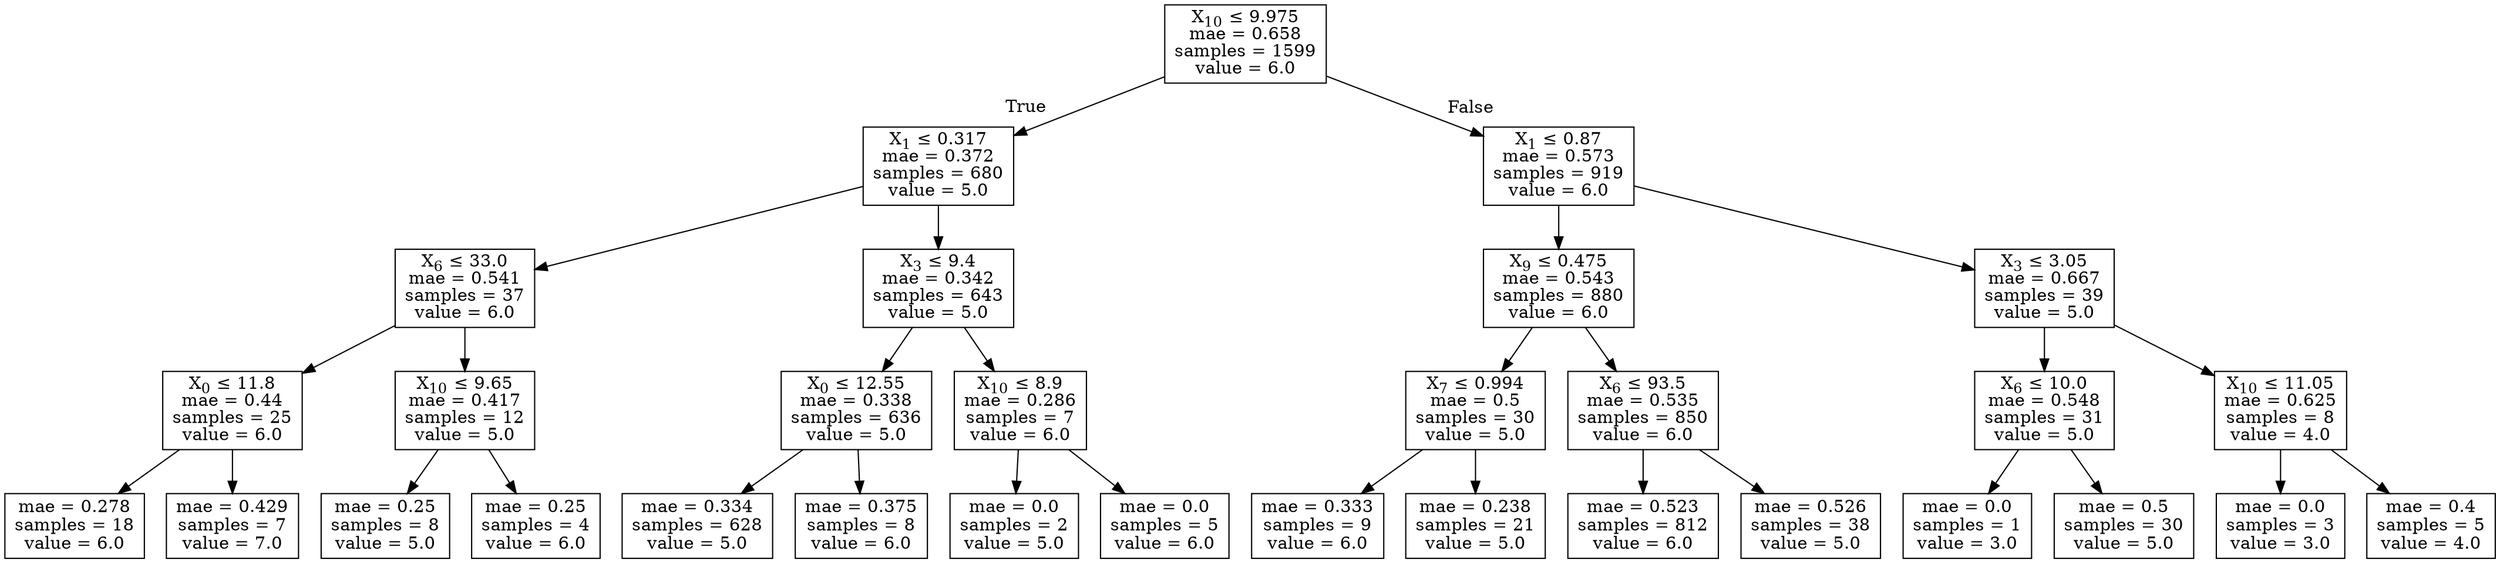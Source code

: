 digraph Tree {
node [shape=box] ;
0 [label=<X<SUB>10</SUB> &le; 9.975<br/>mae = 0.658<br/>samples = 1599<br/>value = 6.0>] ;
1 [label=<X<SUB>1</SUB> &le; 0.317<br/>mae = 0.372<br/>samples = 680<br/>value = 5.0>] ;
0 -> 1 [labeldistance=2.5, labelangle=45, headlabel="True"] ;
2 [label=<X<SUB>6</SUB> &le; 33.0<br/>mae = 0.541<br/>samples = 37<br/>value = 6.0>] ;
1 -> 2 ;
3 [label=<X<SUB>0</SUB> &le; 11.8<br/>mae = 0.44<br/>samples = 25<br/>value = 6.0>] ;
2 -> 3 ;
4 [label=<mae = 0.278<br/>samples = 18<br/>value = 6.0>] ;
3 -> 4 ;
5 [label=<mae = 0.429<br/>samples = 7<br/>value = 7.0>] ;
3 -> 5 ;
6 [label=<X<SUB>10</SUB> &le; 9.65<br/>mae = 0.417<br/>samples = 12<br/>value = 5.0>] ;
2 -> 6 ;
7 [label=<mae = 0.25<br/>samples = 8<br/>value = 5.0>] ;
6 -> 7 ;
8 [label=<mae = 0.25<br/>samples = 4<br/>value = 6.0>] ;
6 -> 8 ;
9 [label=<X<SUB>3</SUB> &le; 9.4<br/>mae = 0.342<br/>samples = 643<br/>value = 5.0>] ;
1 -> 9 ;
10 [label=<X<SUB>0</SUB> &le; 12.55<br/>mae = 0.338<br/>samples = 636<br/>value = 5.0>] ;
9 -> 10 ;
11 [label=<mae = 0.334<br/>samples = 628<br/>value = 5.0>] ;
10 -> 11 ;
12 [label=<mae = 0.375<br/>samples = 8<br/>value = 6.0>] ;
10 -> 12 ;
13 [label=<X<SUB>10</SUB> &le; 8.9<br/>mae = 0.286<br/>samples = 7<br/>value = 6.0>] ;
9 -> 13 ;
14 [label=<mae = 0.0<br/>samples = 2<br/>value = 5.0>] ;
13 -> 14 ;
15 [label=<mae = 0.0<br/>samples = 5<br/>value = 6.0>] ;
13 -> 15 ;
16 [label=<X<SUB>1</SUB> &le; 0.87<br/>mae = 0.573<br/>samples = 919<br/>value = 6.0>] ;
0 -> 16 [labeldistance=2.5, labelangle=-45, headlabel="False"] ;
17 [label=<X<SUB>9</SUB> &le; 0.475<br/>mae = 0.543<br/>samples = 880<br/>value = 6.0>] ;
16 -> 17 ;
18 [label=<X<SUB>7</SUB> &le; 0.994<br/>mae = 0.5<br/>samples = 30<br/>value = 5.0>] ;
17 -> 18 ;
19 [label=<mae = 0.333<br/>samples = 9<br/>value = 6.0>] ;
18 -> 19 ;
20 [label=<mae = 0.238<br/>samples = 21<br/>value = 5.0>] ;
18 -> 20 ;
21 [label=<X<SUB>6</SUB> &le; 93.5<br/>mae = 0.535<br/>samples = 850<br/>value = 6.0>] ;
17 -> 21 ;
22 [label=<mae = 0.523<br/>samples = 812<br/>value = 6.0>] ;
21 -> 22 ;
23 [label=<mae = 0.526<br/>samples = 38<br/>value = 5.0>] ;
21 -> 23 ;
24 [label=<X<SUB>3</SUB> &le; 3.05<br/>mae = 0.667<br/>samples = 39<br/>value = 5.0>] ;
16 -> 24 ;
25 [label=<X<SUB>6</SUB> &le; 10.0<br/>mae = 0.548<br/>samples = 31<br/>value = 5.0>] ;
24 -> 25 ;
26 [label=<mae = 0.0<br/>samples = 1<br/>value = 3.0>] ;
25 -> 26 ;
27 [label=<mae = 0.5<br/>samples = 30<br/>value = 5.0>] ;
25 -> 27 ;
28 [label=<X<SUB>10</SUB> &le; 11.05<br/>mae = 0.625<br/>samples = 8<br/>value = 4.0>] ;
24 -> 28 ;
29 [label=<mae = 0.0<br/>samples = 3<br/>value = 3.0>] ;
28 -> 29 ;
30 [label=<mae = 0.4<br/>samples = 5<br/>value = 4.0>] ;
28 -> 30 ;
}
